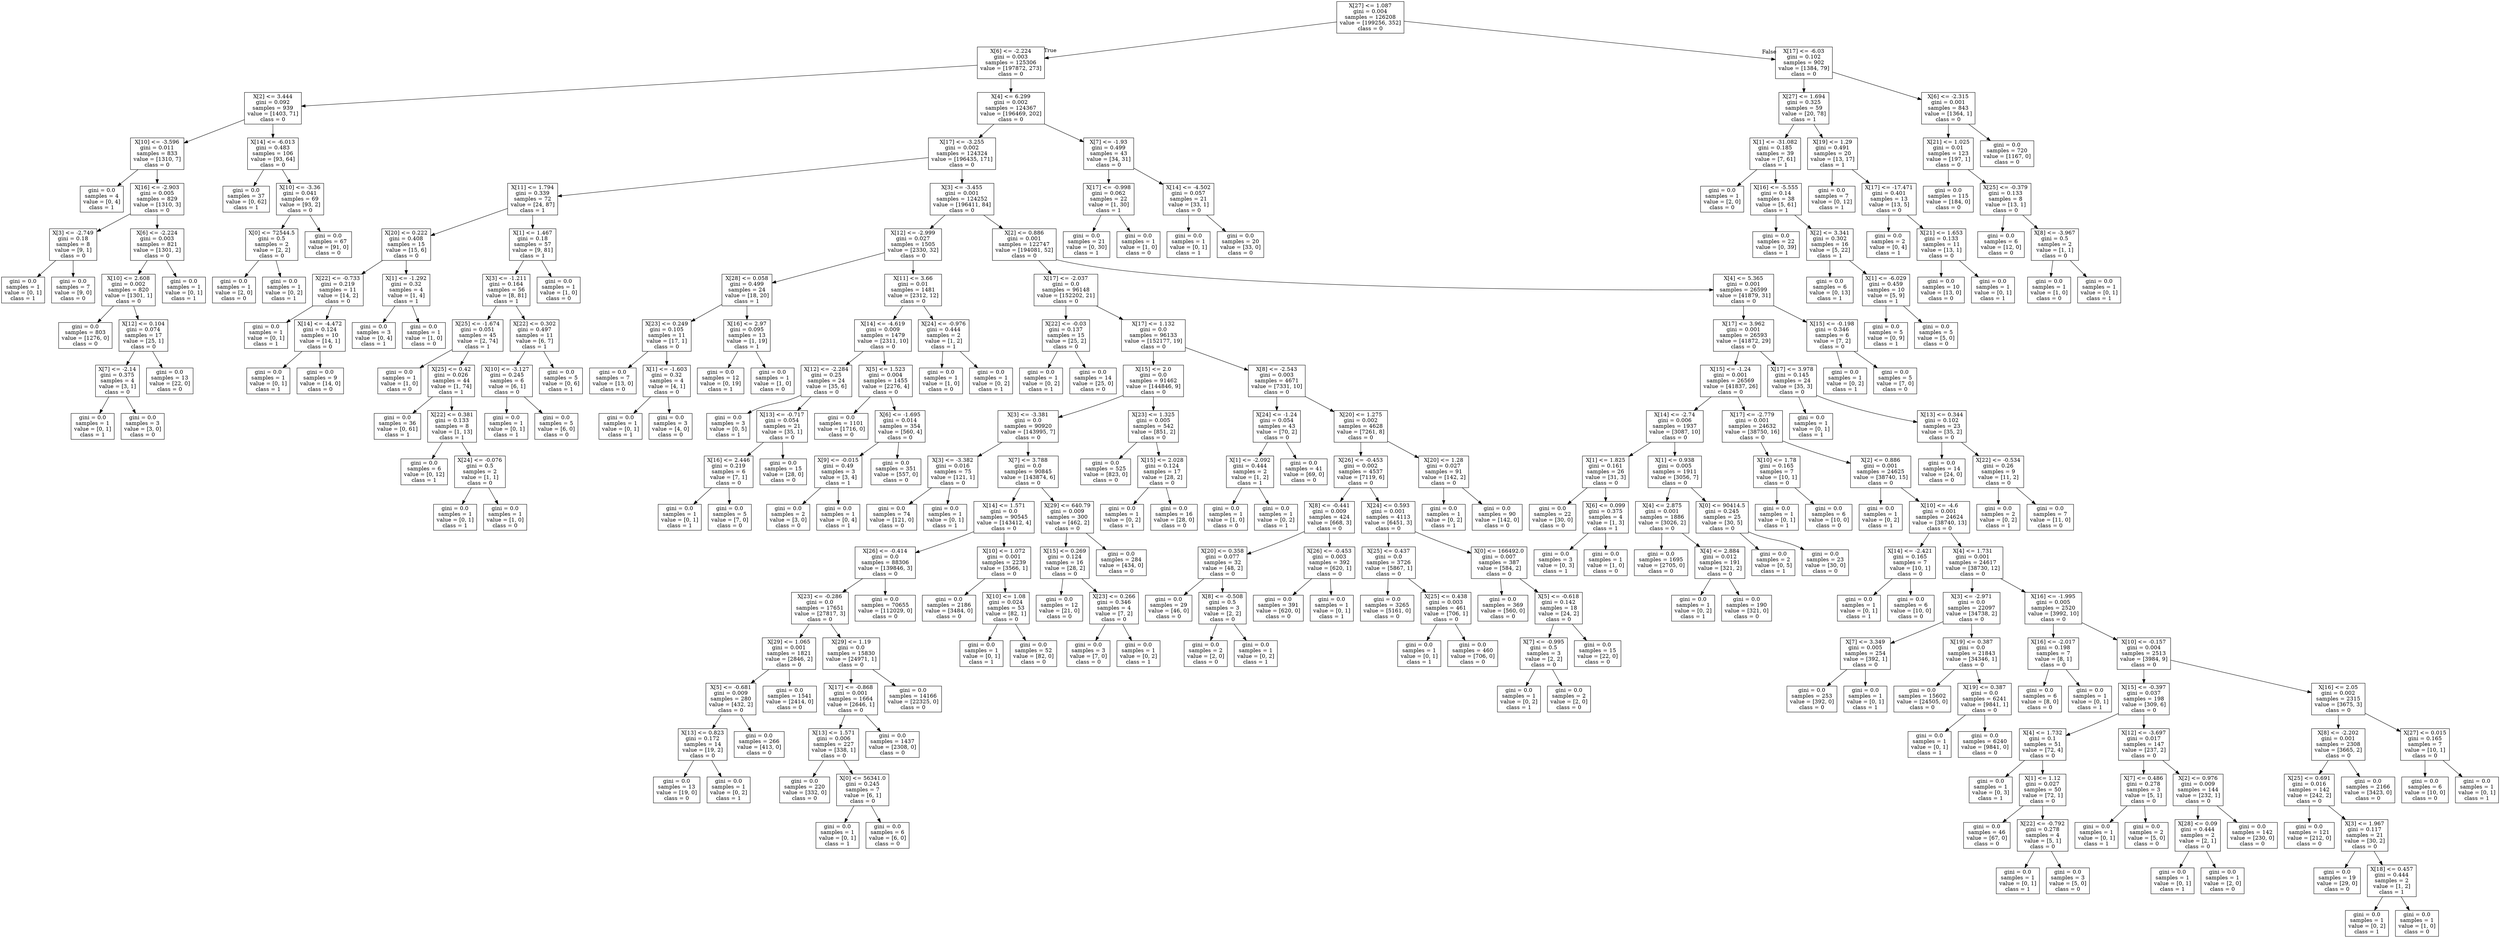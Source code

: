 digraph Tree {
node [shape=box] ;
0 [label="X[27] <= 1.087\ngini = 0.004\nsamples = 126208\nvalue = [199256, 352]\nclass = 0"] ;
1 [label="X[6] <= -2.224\ngini = 0.003\nsamples = 125306\nvalue = [197872, 273]\nclass = 0"] ;
0 -> 1 [labeldistance=2.5, labelangle=45, headlabel="True"] ;
2 [label="X[2] <= 3.444\ngini = 0.092\nsamples = 939\nvalue = [1403, 71]\nclass = 0"] ;
1 -> 2 ;
3 [label="X[10] <= -3.596\ngini = 0.011\nsamples = 833\nvalue = [1310, 7]\nclass = 0"] ;
2 -> 3 ;
4 [label="gini = 0.0\nsamples = 4\nvalue = [0, 4]\nclass = 1"] ;
3 -> 4 ;
5 [label="X[16] <= -2.903\ngini = 0.005\nsamples = 829\nvalue = [1310, 3]\nclass = 0"] ;
3 -> 5 ;
6 [label="X[3] <= -2.749\ngini = 0.18\nsamples = 8\nvalue = [9, 1]\nclass = 0"] ;
5 -> 6 ;
7 [label="gini = 0.0\nsamples = 1\nvalue = [0, 1]\nclass = 1"] ;
6 -> 7 ;
8 [label="gini = 0.0\nsamples = 7\nvalue = [9, 0]\nclass = 0"] ;
6 -> 8 ;
9 [label="X[6] <= -2.224\ngini = 0.003\nsamples = 821\nvalue = [1301, 2]\nclass = 0"] ;
5 -> 9 ;
10 [label="X[10] <= 2.608\ngini = 0.002\nsamples = 820\nvalue = [1301, 1]\nclass = 0"] ;
9 -> 10 ;
11 [label="gini = 0.0\nsamples = 803\nvalue = [1276, 0]\nclass = 0"] ;
10 -> 11 ;
12 [label="X[12] <= 0.104\ngini = 0.074\nsamples = 17\nvalue = [25, 1]\nclass = 0"] ;
10 -> 12 ;
13 [label="X[7] <= -2.14\ngini = 0.375\nsamples = 4\nvalue = [3, 1]\nclass = 0"] ;
12 -> 13 ;
14 [label="gini = 0.0\nsamples = 1\nvalue = [0, 1]\nclass = 1"] ;
13 -> 14 ;
15 [label="gini = 0.0\nsamples = 3\nvalue = [3, 0]\nclass = 0"] ;
13 -> 15 ;
16 [label="gini = 0.0\nsamples = 13\nvalue = [22, 0]\nclass = 0"] ;
12 -> 16 ;
17 [label="gini = 0.0\nsamples = 1\nvalue = [0, 1]\nclass = 1"] ;
9 -> 17 ;
18 [label="X[14] <= -6.013\ngini = 0.483\nsamples = 106\nvalue = [93, 64]\nclass = 0"] ;
2 -> 18 ;
19 [label="gini = 0.0\nsamples = 37\nvalue = [0, 62]\nclass = 1"] ;
18 -> 19 ;
20 [label="X[10] <= -3.36\ngini = 0.041\nsamples = 69\nvalue = [93, 2]\nclass = 0"] ;
18 -> 20 ;
21 [label="X[0] <= 72544.5\ngini = 0.5\nsamples = 2\nvalue = [2, 2]\nclass = 0"] ;
20 -> 21 ;
22 [label="gini = 0.0\nsamples = 1\nvalue = [2, 0]\nclass = 0"] ;
21 -> 22 ;
23 [label="gini = 0.0\nsamples = 1\nvalue = [0, 2]\nclass = 1"] ;
21 -> 23 ;
24 [label="gini = 0.0\nsamples = 67\nvalue = [91, 0]\nclass = 0"] ;
20 -> 24 ;
25 [label="X[4] <= 6.299\ngini = 0.002\nsamples = 124367\nvalue = [196469, 202]\nclass = 0"] ;
1 -> 25 ;
26 [label="X[17] <= -3.255\ngini = 0.002\nsamples = 124324\nvalue = [196435, 171]\nclass = 0"] ;
25 -> 26 ;
27 [label="X[11] <= 1.794\ngini = 0.339\nsamples = 72\nvalue = [24, 87]\nclass = 1"] ;
26 -> 27 ;
28 [label="X[20] <= 0.222\ngini = 0.408\nsamples = 15\nvalue = [15, 6]\nclass = 0"] ;
27 -> 28 ;
29 [label="X[22] <= -0.733\ngini = 0.219\nsamples = 11\nvalue = [14, 2]\nclass = 0"] ;
28 -> 29 ;
30 [label="gini = 0.0\nsamples = 1\nvalue = [0, 1]\nclass = 1"] ;
29 -> 30 ;
31 [label="X[14] <= -4.472\ngini = 0.124\nsamples = 10\nvalue = [14, 1]\nclass = 0"] ;
29 -> 31 ;
32 [label="gini = 0.0\nsamples = 1\nvalue = [0, 1]\nclass = 1"] ;
31 -> 32 ;
33 [label="gini = 0.0\nsamples = 9\nvalue = [14, 0]\nclass = 0"] ;
31 -> 33 ;
34 [label="X[1] <= -1.292\ngini = 0.32\nsamples = 4\nvalue = [1, 4]\nclass = 1"] ;
28 -> 34 ;
35 [label="gini = 0.0\nsamples = 3\nvalue = [0, 4]\nclass = 1"] ;
34 -> 35 ;
36 [label="gini = 0.0\nsamples = 1\nvalue = [1, 0]\nclass = 0"] ;
34 -> 36 ;
37 [label="X[1] <= 1.467\ngini = 0.18\nsamples = 57\nvalue = [9, 81]\nclass = 1"] ;
27 -> 37 ;
38 [label="X[3] <= -1.211\ngini = 0.164\nsamples = 56\nvalue = [8, 81]\nclass = 1"] ;
37 -> 38 ;
39 [label="X[25] <= -1.674\ngini = 0.051\nsamples = 45\nvalue = [2, 74]\nclass = 1"] ;
38 -> 39 ;
40 [label="gini = 0.0\nsamples = 1\nvalue = [1, 0]\nclass = 0"] ;
39 -> 40 ;
41 [label="X[25] <= 0.42\ngini = 0.026\nsamples = 44\nvalue = [1, 74]\nclass = 1"] ;
39 -> 41 ;
42 [label="gini = 0.0\nsamples = 36\nvalue = [0, 61]\nclass = 1"] ;
41 -> 42 ;
43 [label="X[22] <= 0.381\ngini = 0.133\nsamples = 8\nvalue = [1, 13]\nclass = 1"] ;
41 -> 43 ;
44 [label="gini = 0.0\nsamples = 6\nvalue = [0, 12]\nclass = 1"] ;
43 -> 44 ;
45 [label="X[24] <= -0.076\ngini = 0.5\nsamples = 2\nvalue = [1, 1]\nclass = 0"] ;
43 -> 45 ;
46 [label="gini = 0.0\nsamples = 1\nvalue = [0, 1]\nclass = 1"] ;
45 -> 46 ;
47 [label="gini = 0.0\nsamples = 1\nvalue = [1, 0]\nclass = 0"] ;
45 -> 47 ;
48 [label="X[22] <= 0.302\ngini = 0.497\nsamples = 11\nvalue = [6, 7]\nclass = 1"] ;
38 -> 48 ;
49 [label="X[10] <= -3.127\ngini = 0.245\nsamples = 6\nvalue = [6, 1]\nclass = 0"] ;
48 -> 49 ;
50 [label="gini = 0.0\nsamples = 1\nvalue = [0, 1]\nclass = 1"] ;
49 -> 50 ;
51 [label="gini = 0.0\nsamples = 5\nvalue = [6, 0]\nclass = 0"] ;
49 -> 51 ;
52 [label="gini = 0.0\nsamples = 5\nvalue = [0, 6]\nclass = 1"] ;
48 -> 52 ;
53 [label="gini = 0.0\nsamples = 1\nvalue = [1, 0]\nclass = 0"] ;
37 -> 53 ;
54 [label="X[3] <= -3.455\ngini = 0.001\nsamples = 124252\nvalue = [196411, 84]\nclass = 0"] ;
26 -> 54 ;
55 [label="X[12] <= -2.999\ngini = 0.027\nsamples = 1505\nvalue = [2330, 32]\nclass = 0"] ;
54 -> 55 ;
56 [label="X[28] <= 0.058\ngini = 0.499\nsamples = 24\nvalue = [18, 20]\nclass = 1"] ;
55 -> 56 ;
57 [label="X[23] <= 0.249\ngini = 0.105\nsamples = 11\nvalue = [17, 1]\nclass = 0"] ;
56 -> 57 ;
58 [label="gini = 0.0\nsamples = 7\nvalue = [13, 0]\nclass = 0"] ;
57 -> 58 ;
59 [label="X[1] <= -1.603\ngini = 0.32\nsamples = 4\nvalue = [4, 1]\nclass = 0"] ;
57 -> 59 ;
60 [label="gini = 0.0\nsamples = 1\nvalue = [0, 1]\nclass = 1"] ;
59 -> 60 ;
61 [label="gini = 0.0\nsamples = 3\nvalue = [4, 0]\nclass = 0"] ;
59 -> 61 ;
62 [label="X[16] <= 2.97\ngini = 0.095\nsamples = 13\nvalue = [1, 19]\nclass = 1"] ;
56 -> 62 ;
63 [label="gini = 0.0\nsamples = 12\nvalue = [0, 19]\nclass = 1"] ;
62 -> 63 ;
64 [label="gini = 0.0\nsamples = 1\nvalue = [1, 0]\nclass = 0"] ;
62 -> 64 ;
65 [label="X[11] <= 3.66\ngini = 0.01\nsamples = 1481\nvalue = [2312, 12]\nclass = 0"] ;
55 -> 65 ;
66 [label="X[14] <= -4.619\ngini = 0.009\nsamples = 1479\nvalue = [2311, 10]\nclass = 0"] ;
65 -> 66 ;
67 [label="X[12] <= -2.284\ngini = 0.25\nsamples = 24\nvalue = [35, 6]\nclass = 0"] ;
66 -> 67 ;
68 [label="gini = 0.0\nsamples = 3\nvalue = [0, 5]\nclass = 1"] ;
67 -> 68 ;
69 [label="X[13] <= -0.717\ngini = 0.054\nsamples = 21\nvalue = [35, 1]\nclass = 0"] ;
67 -> 69 ;
70 [label="X[16] <= 2.446\ngini = 0.219\nsamples = 6\nvalue = [7, 1]\nclass = 0"] ;
69 -> 70 ;
71 [label="gini = 0.0\nsamples = 1\nvalue = [0, 1]\nclass = 1"] ;
70 -> 71 ;
72 [label="gini = 0.0\nsamples = 5\nvalue = [7, 0]\nclass = 0"] ;
70 -> 72 ;
73 [label="gini = 0.0\nsamples = 15\nvalue = [28, 0]\nclass = 0"] ;
69 -> 73 ;
74 [label="X[5] <= 1.523\ngini = 0.004\nsamples = 1455\nvalue = [2276, 4]\nclass = 0"] ;
66 -> 74 ;
75 [label="gini = 0.0\nsamples = 1101\nvalue = [1716, 0]\nclass = 0"] ;
74 -> 75 ;
76 [label="X[6] <= -1.695\ngini = 0.014\nsamples = 354\nvalue = [560, 4]\nclass = 0"] ;
74 -> 76 ;
77 [label="X[9] <= -0.015\ngini = 0.49\nsamples = 3\nvalue = [3, 4]\nclass = 1"] ;
76 -> 77 ;
78 [label="gini = 0.0\nsamples = 2\nvalue = [3, 0]\nclass = 0"] ;
77 -> 78 ;
79 [label="gini = 0.0\nsamples = 1\nvalue = [0, 4]\nclass = 1"] ;
77 -> 79 ;
80 [label="gini = 0.0\nsamples = 351\nvalue = [557, 0]\nclass = 0"] ;
76 -> 80 ;
81 [label="X[24] <= -0.976\ngini = 0.444\nsamples = 2\nvalue = [1, 2]\nclass = 1"] ;
65 -> 81 ;
82 [label="gini = 0.0\nsamples = 1\nvalue = [1, 0]\nclass = 0"] ;
81 -> 82 ;
83 [label="gini = 0.0\nsamples = 1\nvalue = [0, 2]\nclass = 1"] ;
81 -> 83 ;
84 [label="X[2] <= 0.886\ngini = 0.001\nsamples = 122747\nvalue = [194081, 52]\nclass = 0"] ;
54 -> 84 ;
85 [label="X[17] <= -2.037\ngini = 0.0\nsamples = 96148\nvalue = [152202, 21]\nclass = 0"] ;
84 -> 85 ;
86 [label="X[22] <= -0.03\ngini = 0.137\nsamples = 15\nvalue = [25, 2]\nclass = 0"] ;
85 -> 86 ;
87 [label="gini = 0.0\nsamples = 1\nvalue = [0, 2]\nclass = 1"] ;
86 -> 87 ;
88 [label="gini = 0.0\nsamples = 14\nvalue = [25, 0]\nclass = 0"] ;
86 -> 88 ;
89 [label="X[17] <= 1.132\ngini = 0.0\nsamples = 96133\nvalue = [152177, 19]\nclass = 0"] ;
85 -> 89 ;
90 [label="X[15] <= 2.0\ngini = 0.0\nsamples = 91462\nvalue = [144846, 9]\nclass = 0"] ;
89 -> 90 ;
91 [label="X[3] <= -3.381\ngini = 0.0\nsamples = 90920\nvalue = [143995, 7]\nclass = 0"] ;
90 -> 91 ;
92 [label="X[3] <= -3.382\ngini = 0.016\nsamples = 75\nvalue = [121, 1]\nclass = 0"] ;
91 -> 92 ;
93 [label="gini = 0.0\nsamples = 74\nvalue = [121, 0]\nclass = 0"] ;
92 -> 93 ;
94 [label="gini = 0.0\nsamples = 1\nvalue = [0, 1]\nclass = 1"] ;
92 -> 94 ;
95 [label="X[7] <= 3.788\ngini = 0.0\nsamples = 90845\nvalue = [143874, 6]\nclass = 0"] ;
91 -> 95 ;
96 [label="X[14] <= 1.571\ngini = 0.0\nsamples = 90545\nvalue = [143412, 4]\nclass = 0"] ;
95 -> 96 ;
97 [label="X[26] <= -0.414\ngini = 0.0\nsamples = 88306\nvalue = [139846, 3]\nclass = 0"] ;
96 -> 97 ;
98 [label="X[23] <= -0.286\ngini = 0.0\nsamples = 17651\nvalue = [27817, 3]\nclass = 0"] ;
97 -> 98 ;
99 [label="X[29] <= 1.065\ngini = 0.001\nsamples = 1821\nvalue = [2846, 2]\nclass = 0"] ;
98 -> 99 ;
100 [label="X[5] <= -0.681\ngini = 0.009\nsamples = 280\nvalue = [432, 2]\nclass = 0"] ;
99 -> 100 ;
101 [label="X[13] <= 0.823\ngini = 0.172\nsamples = 14\nvalue = [19, 2]\nclass = 0"] ;
100 -> 101 ;
102 [label="gini = 0.0\nsamples = 13\nvalue = [19, 0]\nclass = 0"] ;
101 -> 102 ;
103 [label="gini = 0.0\nsamples = 1\nvalue = [0, 2]\nclass = 1"] ;
101 -> 103 ;
104 [label="gini = 0.0\nsamples = 266\nvalue = [413, 0]\nclass = 0"] ;
100 -> 104 ;
105 [label="gini = 0.0\nsamples = 1541\nvalue = [2414, 0]\nclass = 0"] ;
99 -> 105 ;
106 [label="X[29] <= 1.19\ngini = 0.0\nsamples = 15830\nvalue = [24971, 1]\nclass = 0"] ;
98 -> 106 ;
107 [label="X[17] <= -0.868\ngini = 0.001\nsamples = 1664\nvalue = [2646, 1]\nclass = 0"] ;
106 -> 107 ;
108 [label="X[13] <= 1.571\ngini = 0.006\nsamples = 227\nvalue = [338, 1]\nclass = 0"] ;
107 -> 108 ;
109 [label="gini = 0.0\nsamples = 220\nvalue = [332, 0]\nclass = 0"] ;
108 -> 109 ;
110 [label="X[0] <= 56341.0\ngini = 0.245\nsamples = 7\nvalue = [6, 1]\nclass = 0"] ;
108 -> 110 ;
111 [label="gini = 0.0\nsamples = 1\nvalue = [0, 1]\nclass = 1"] ;
110 -> 111 ;
112 [label="gini = 0.0\nsamples = 6\nvalue = [6, 0]\nclass = 0"] ;
110 -> 112 ;
113 [label="gini = 0.0\nsamples = 1437\nvalue = [2308, 0]\nclass = 0"] ;
107 -> 113 ;
114 [label="gini = 0.0\nsamples = 14166\nvalue = [22325, 0]\nclass = 0"] ;
106 -> 114 ;
115 [label="gini = 0.0\nsamples = 70655\nvalue = [112029, 0]\nclass = 0"] ;
97 -> 115 ;
116 [label="X[10] <= 1.072\ngini = 0.001\nsamples = 2239\nvalue = [3566, 1]\nclass = 0"] ;
96 -> 116 ;
117 [label="gini = 0.0\nsamples = 2186\nvalue = [3484, 0]\nclass = 0"] ;
116 -> 117 ;
118 [label="X[10] <= 1.08\ngini = 0.024\nsamples = 53\nvalue = [82, 1]\nclass = 0"] ;
116 -> 118 ;
119 [label="gini = 0.0\nsamples = 1\nvalue = [0, 1]\nclass = 1"] ;
118 -> 119 ;
120 [label="gini = 0.0\nsamples = 52\nvalue = [82, 0]\nclass = 0"] ;
118 -> 120 ;
121 [label="X[29] <= 640.79\ngini = 0.009\nsamples = 300\nvalue = [462, 2]\nclass = 0"] ;
95 -> 121 ;
122 [label="X[15] <= 0.269\ngini = 0.124\nsamples = 16\nvalue = [28, 2]\nclass = 0"] ;
121 -> 122 ;
123 [label="gini = 0.0\nsamples = 12\nvalue = [21, 0]\nclass = 0"] ;
122 -> 123 ;
124 [label="X[23] <= 0.266\ngini = 0.346\nsamples = 4\nvalue = [7, 2]\nclass = 0"] ;
122 -> 124 ;
125 [label="gini = 0.0\nsamples = 3\nvalue = [7, 0]\nclass = 0"] ;
124 -> 125 ;
126 [label="gini = 0.0\nsamples = 1\nvalue = [0, 2]\nclass = 1"] ;
124 -> 126 ;
127 [label="gini = 0.0\nsamples = 284\nvalue = [434, 0]\nclass = 0"] ;
121 -> 127 ;
128 [label="X[23] <= 1.325\ngini = 0.005\nsamples = 542\nvalue = [851, 2]\nclass = 0"] ;
90 -> 128 ;
129 [label="gini = 0.0\nsamples = 525\nvalue = [823, 0]\nclass = 0"] ;
128 -> 129 ;
130 [label="X[15] <= 2.028\ngini = 0.124\nsamples = 17\nvalue = [28, 2]\nclass = 0"] ;
128 -> 130 ;
131 [label="gini = 0.0\nsamples = 1\nvalue = [0, 2]\nclass = 1"] ;
130 -> 131 ;
132 [label="gini = 0.0\nsamples = 16\nvalue = [28, 0]\nclass = 0"] ;
130 -> 132 ;
133 [label="X[8] <= -2.543\ngini = 0.003\nsamples = 4671\nvalue = [7331, 10]\nclass = 0"] ;
89 -> 133 ;
134 [label="X[24] <= -1.24\ngini = 0.054\nsamples = 43\nvalue = [70, 2]\nclass = 0"] ;
133 -> 134 ;
135 [label="X[1] <= -2.092\ngini = 0.444\nsamples = 2\nvalue = [1, 2]\nclass = 1"] ;
134 -> 135 ;
136 [label="gini = 0.0\nsamples = 1\nvalue = [1, 0]\nclass = 0"] ;
135 -> 136 ;
137 [label="gini = 0.0\nsamples = 1\nvalue = [0, 2]\nclass = 1"] ;
135 -> 137 ;
138 [label="gini = 0.0\nsamples = 41\nvalue = [69, 0]\nclass = 0"] ;
134 -> 138 ;
139 [label="X[20] <= 1.275\ngini = 0.002\nsamples = 4628\nvalue = [7261, 8]\nclass = 0"] ;
133 -> 139 ;
140 [label="X[26] <= -0.453\ngini = 0.002\nsamples = 4537\nvalue = [7119, 6]\nclass = 0"] ;
139 -> 140 ;
141 [label="X[8] <= -0.441\ngini = 0.009\nsamples = 424\nvalue = [668, 3]\nclass = 0"] ;
140 -> 141 ;
142 [label="X[20] <= 0.358\ngini = 0.077\nsamples = 32\nvalue = [48, 2]\nclass = 0"] ;
141 -> 142 ;
143 [label="gini = 0.0\nsamples = 29\nvalue = [46, 0]\nclass = 0"] ;
142 -> 143 ;
144 [label="X[8] <= -0.508\ngini = 0.5\nsamples = 3\nvalue = [2, 2]\nclass = 0"] ;
142 -> 144 ;
145 [label="gini = 0.0\nsamples = 2\nvalue = [2, 0]\nclass = 0"] ;
144 -> 145 ;
146 [label="gini = 0.0\nsamples = 1\nvalue = [0, 2]\nclass = 1"] ;
144 -> 146 ;
147 [label="X[26] <= -0.453\ngini = 0.003\nsamples = 392\nvalue = [620, 1]\nclass = 0"] ;
141 -> 147 ;
148 [label="gini = 0.0\nsamples = 391\nvalue = [620, 0]\nclass = 0"] ;
147 -> 148 ;
149 [label="gini = 0.0\nsamples = 1\nvalue = [0, 1]\nclass = 1"] ;
147 -> 149 ;
150 [label="X[24] <= 0.593\ngini = 0.001\nsamples = 4113\nvalue = [6451, 3]\nclass = 0"] ;
140 -> 150 ;
151 [label="X[25] <= 0.437\ngini = 0.0\nsamples = 3726\nvalue = [5867, 1]\nclass = 0"] ;
150 -> 151 ;
152 [label="gini = 0.0\nsamples = 3265\nvalue = [5161, 0]\nclass = 0"] ;
151 -> 152 ;
153 [label="X[25] <= 0.438\ngini = 0.003\nsamples = 461\nvalue = [706, 1]\nclass = 0"] ;
151 -> 153 ;
154 [label="gini = 0.0\nsamples = 1\nvalue = [0, 1]\nclass = 1"] ;
153 -> 154 ;
155 [label="gini = 0.0\nsamples = 460\nvalue = [706, 0]\nclass = 0"] ;
153 -> 155 ;
156 [label="X[0] <= 166492.0\ngini = 0.007\nsamples = 387\nvalue = [584, 2]\nclass = 0"] ;
150 -> 156 ;
157 [label="gini = 0.0\nsamples = 369\nvalue = [560, 0]\nclass = 0"] ;
156 -> 157 ;
158 [label="X[5] <= -0.618\ngini = 0.142\nsamples = 18\nvalue = [24, 2]\nclass = 0"] ;
156 -> 158 ;
159 [label="X[7] <= -0.995\ngini = 0.5\nsamples = 3\nvalue = [2, 2]\nclass = 0"] ;
158 -> 159 ;
160 [label="gini = 0.0\nsamples = 1\nvalue = [0, 2]\nclass = 1"] ;
159 -> 160 ;
161 [label="gini = 0.0\nsamples = 2\nvalue = [2, 0]\nclass = 0"] ;
159 -> 161 ;
162 [label="gini = 0.0\nsamples = 15\nvalue = [22, 0]\nclass = 0"] ;
158 -> 162 ;
163 [label="X[20] <= 1.28\ngini = 0.027\nsamples = 91\nvalue = [142, 2]\nclass = 0"] ;
139 -> 163 ;
164 [label="gini = 0.0\nsamples = 1\nvalue = [0, 2]\nclass = 1"] ;
163 -> 164 ;
165 [label="gini = 0.0\nsamples = 90\nvalue = [142, 0]\nclass = 0"] ;
163 -> 165 ;
166 [label="X[4] <= 5.365\ngini = 0.001\nsamples = 26599\nvalue = [41879, 31]\nclass = 0"] ;
84 -> 166 ;
167 [label="X[17] <= 3.962\ngini = 0.001\nsamples = 26593\nvalue = [41872, 29]\nclass = 0"] ;
166 -> 167 ;
168 [label="X[15] <= -1.24\ngini = 0.001\nsamples = 26569\nvalue = [41837, 26]\nclass = 0"] ;
167 -> 168 ;
169 [label="X[14] <= -2.74\ngini = 0.006\nsamples = 1937\nvalue = [3087, 10]\nclass = 0"] ;
168 -> 169 ;
170 [label="X[1] <= 1.825\ngini = 0.161\nsamples = 26\nvalue = [31, 3]\nclass = 0"] ;
169 -> 170 ;
171 [label="gini = 0.0\nsamples = 22\nvalue = [30, 0]\nclass = 0"] ;
170 -> 171 ;
172 [label="X[6] <= 0.099\ngini = 0.375\nsamples = 4\nvalue = [1, 3]\nclass = 1"] ;
170 -> 172 ;
173 [label="gini = 0.0\nsamples = 3\nvalue = [0, 3]\nclass = 1"] ;
172 -> 173 ;
174 [label="gini = 0.0\nsamples = 1\nvalue = [1, 0]\nclass = 0"] ;
172 -> 174 ;
175 [label="X[1] <= 0.938\ngini = 0.005\nsamples = 1911\nvalue = [3056, 7]\nclass = 0"] ;
169 -> 175 ;
176 [label="X[4] <= 2.875\ngini = 0.001\nsamples = 1886\nvalue = [3026, 2]\nclass = 0"] ;
175 -> 176 ;
177 [label="gini = 0.0\nsamples = 1695\nvalue = [2705, 0]\nclass = 0"] ;
176 -> 177 ;
178 [label="X[4] <= 2.884\ngini = 0.012\nsamples = 191\nvalue = [321, 2]\nclass = 0"] ;
176 -> 178 ;
179 [label="gini = 0.0\nsamples = 1\nvalue = [0, 2]\nclass = 1"] ;
178 -> 179 ;
180 [label="gini = 0.0\nsamples = 190\nvalue = [321, 0]\nclass = 0"] ;
178 -> 180 ;
181 [label="X[0] <= 90414.5\ngini = 0.245\nsamples = 25\nvalue = [30, 5]\nclass = 0"] ;
175 -> 181 ;
182 [label="gini = 0.0\nsamples = 2\nvalue = [0, 5]\nclass = 1"] ;
181 -> 182 ;
183 [label="gini = 0.0\nsamples = 23\nvalue = [30, 0]\nclass = 0"] ;
181 -> 183 ;
184 [label="X[17] <= -2.779\ngini = 0.001\nsamples = 24632\nvalue = [38750, 16]\nclass = 0"] ;
168 -> 184 ;
185 [label="X[10] <= 1.78\ngini = 0.165\nsamples = 7\nvalue = [10, 1]\nclass = 0"] ;
184 -> 185 ;
186 [label="gini = 0.0\nsamples = 1\nvalue = [0, 1]\nclass = 1"] ;
185 -> 186 ;
187 [label="gini = 0.0\nsamples = 6\nvalue = [10, 0]\nclass = 0"] ;
185 -> 187 ;
188 [label="X[2] <= 0.886\ngini = 0.001\nsamples = 24625\nvalue = [38740, 15]\nclass = 0"] ;
184 -> 188 ;
189 [label="gini = 0.0\nsamples = 1\nvalue = [0, 2]\nclass = 1"] ;
188 -> 189 ;
190 [label="X[10] <= -4.6\ngini = 0.001\nsamples = 24624\nvalue = [38740, 13]\nclass = 0"] ;
188 -> 190 ;
191 [label="X[14] <= -2.421\ngini = 0.165\nsamples = 7\nvalue = [10, 1]\nclass = 0"] ;
190 -> 191 ;
192 [label="gini = 0.0\nsamples = 1\nvalue = [0, 1]\nclass = 1"] ;
191 -> 192 ;
193 [label="gini = 0.0\nsamples = 6\nvalue = [10, 0]\nclass = 0"] ;
191 -> 193 ;
194 [label="X[4] <= 1.731\ngini = 0.001\nsamples = 24617\nvalue = [38730, 12]\nclass = 0"] ;
190 -> 194 ;
195 [label="X[3] <= -2.971\ngini = 0.0\nsamples = 22097\nvalue = [34738, 2]\nclass = 0"] ;
194 -> 195 ;
196 [label="X[7] <= 3.349\ngini = 0.005\nsamples = 254\nvalue = [392, 1]\nclass = 0"] ;
195 -> 196 ;
197 [label="gini = 0.0\nsamples = 253\nvalue = [392, 0]\nclass = 0"] ;
196 -> 197 ;
198 [label="gini = 0.0\nsamples = 1\nvalue = [0, 1]\nclass = 1"] ;
196 -> 198 ;
199 [label="X[19] <= 0.387\ngini = 0.0\nsamples = 21843\nvalue = [34346, 1]\nclass = 0"] ;
195 -> 199 ;
200 [label="gini = 0.0\nsamples = 15602\nvalue = [24505, 0]\nclass = 0"] ;
199 -> 200 ;
201 [label="X[19] <= 0.387\ngini = 0.0\nsamples = 6241\nvalue = [9841, 1]\nclass = 0"] ;
199 -> 201 ;
202 [label="gini = 0.0\nsamples = 1\nvalue = [0, 1]\nclass = 1"] ;
201 -> 202 ;
203 [label="gini = 0.0\nsamples = 6240\nvalue = [9841, 0]\nclass = 0"] ;
201 -> 203 ;
204 [label="X[16] <= -1.995\ngini = 0.005\nsamples = 2520\nvalue = [3992, 10]\nclass = 0"] ;
194 -> 204 ;
205 [label="X[16] <= -2.017\ngini = 0.198\nsamples = 7\nvalue = [8, 1]\nclass = 0"] ;
204 -> 205 ;
206 [label="gini = 0.0\nsamples = 6\nvalue = [8, 0]\nclass = 0"] ;
205 -> 206 ;
207 [label="gini = 0.0\nsamples = 1\nvalue = [0, 1]\nclass = 1"] ;
205 -> 207 ;
208 [label="X[10] <= -0.157\ngini = 0.004\nsamples = 2513\nvalue = [3984, 9]\nclass = 0"] ;
204 -> 208 ;
209 [label="X[15] <= -0.397\ngini = 0.037\nsamples = 198\nvalue = [309, 6]\nclass = 0"] ;
208 -> 209 ;
210 [label="X[4] <= 1.732\ngini = 0.1\nsamples = 51\nvalue = [72, 4]\nclass = 0"] ;
209 -> 210 ;
211 [label="gini = 0.0\nsamples = 1\nvalue = [0, 3]\nclass = 1"] ;
210 -> 211 ;
212 [label="X[1] <= 1.12\ngini = 0.027\nsamples = 50\nvalue = [72, 1]\nclass = 0"] ;
210 -> 212 ;
213 [label="gini = 0.0\nsamples = 46\nvalue = [67, 0]\nclass = 0"] ;
212 -> 213 ;
214 [label="X[22] <= -0.792\ngini = 0.278\nsamples = 4\nvalue = [5, 1]\nclass = 0"] ;
212 -> 214 ;
215 [label="gini = 0.0\nsamples = 1\nvalue = [0, 1]\nclass = 1"] ;
214 -> 215 ;
216 [label="gini = 0.0\nsamples = 3\nvalue = [5, 0]\nclass = 0"] ;
214 -> 216 ;
217 [label="X[12] <= -3.697\ngini = 0.017\nsamples = 147\nvalue = [237, 2]\nclass = 0"] ;
209 -> 217 ;
218 [label="X[7] <= 0.486\ngini = 0.278\nsamples = 3\nvalue = [5, 1]\nclass = 0"] ;
217 -> 218 ;
219 [label="gini = 0.0\nsamples = 1\nvalue = [0, 1]\nclass = 1"] ;
218 -> 219 ;
220 [label="gini = 0.0\nsamples = 2\nvalue = [5, 0]\nclass = 0"] ;
218 -> 220 ;
221 [label="X[2] <= 0.976\ngini = 0.009\nsamples = 144\nvalue = [232, 1]\nclass = 0"] ;
217 -> 221 ;
222 [label="X[28] <= 0.09\ngini = 0.444\nsamples = 2\nvalue = [2, 1]\nclass = 0"] ;
221 -> 222 ;
223 [label="gini = 0.0\nsamples = 1\nvalue = [0, 1]\nclass = 1"] ;
222 -> 223 ;
224 [label="gini = 0.0\nsamples = 1\nvalue = [2, 0]\nclass = 0"] ;
222 -> 224 ;
225 [label="gini = 0.0\nsamples = 142\nvalue = [230, 0]\nclass = 0"] ;
221 -> 225 ;
226 [label="X[16] <= 2.05\ngini = 0.002\nsamples = 2315\nvalue = [3675, 3]\nclass = 0"] ;
208 -> 226 ;
227 [label="X[8] <= -2.202\ngini = 0.001\nsamples = 2308\nvalue = [3665, 2]\nclass = 0"] ;
226 -> 227 ;
228 [label="X[25] <= 0.691\ngini = 0.016\nsamples = 142\nvalue = [242, 2]\nclass = 0"] ;
227 -> 228 ;
229 [label="gini = 0.0\nsamples = 121\nvalue = [212, 0]\nclass = 0"] ;
228 -> 229 ;
230 [label="X[3] <= 1.967\ngini = 0.117\nsamples = 21\nvalue = [30, 2]\nclass = 0"] ;
228 -> 230 ;
231 [label="gini = 0.0\nsamples = 19\nvalue = [29, 0]\nclass = 0"] ;
230 -> 231 ;
232 [label="X[18] <= 0.457\ngini = 0.444\nsamples = 2\nvalue = [1, 2]\nclass = 1"] ;
230 -> 232 ;
233 [label="gini = 0.0\nsamples = 1\nvalue = [0, 2]\nclass = 1"] ;
232 -> 233 ;
234 [label="gini = 0.0\nsamples = 1\nvalue = [1, 0]\nclass = 0"] ;
232 -> 234 ;
235 [label="gini = 0.0\nsamples = 2166\nvalue = [3423, 0]\nclass = 0"] ;
227 -> 235 ;
236 [label="X[27] <= 0.015\ngini = 0.165\nsamples = 7\nvalue = [10, 1]\nclass = 0"] ;
226 -> 236 ;
237 [label="gini = 0.0\nsamples = 6\nvalue = [10, 0]\nclass = 0"] ;
236 -> 237 ;
238 [label="gini = 0.0\nsamples = 1\nvalue = [0, 1]\nclass = 1"] ;
236 -> 238 ;
239 [label="X[17] <= 3.978\ngini = 0.145\nsamples = 24\nvalue = [35, 3]\nclass = 0"] ;
167 -> 239 ;
240 [label="gini = 0.0\nsamples = 1\nvalue = [0, 1]\nclass = 1"] ;
239 -> 240 ;
241 [label="X[13] <= 0.344\ngini = 0.102\nsamples = 23\nvalue = [35, 2]\nclass = 0"] ;
239 -> 241 ;
242 [label="gini = 0.0\nsamples = 14\nvalue = [24, 0]\nclass = 0"] ;
241 -> 242 ;
243 [label="X[22] <= -0.534\ngini = 0.26\nsamples = 9\nvalue = [11, 2]\nclass = 0"] ;
241 -> 243 ;
244 [label="gini = 0.0\nsamples = 2\nvalue = [0, 2]\nclass = 1"] ;
243 -> 244 ;
245 [label="gini = 0.0\nsamples = 7\nvalue = [11, 0]\nclass = 0"] ;
243 -> 245 ;
246 [label="X[15] <= -0.198\ngini = 0.346\nsamples = 6\nvalue = [7, 2]\nclass = 0"] ;
166 -> 246 ;
247 [label="gini = 0.0\nsamples = 1\nvalue = [0, 2]\nclass = 1"] ;
246 -> 247 ;
248 [label="gini = 0.0\nsamples = 5\nvalue = [7, 0]\nclass = 0"] ;
246 -> 248 ;
249 [label="X[7] <= -1.93\ngini = 0.499\nsamples = 43\nvalue = [34, 31]\nclass = 0"] ;
25 -> 249 ;
250 [label="X[17] <= -0.998\ngini = 0.062\nsamples = 22\nvalue = [1, 30]\nclass = 1"] ;
249 -> 250 ;
251 [label="gini = 0.0\nsamples = 21\nvalue = [0, 30]\nclass = 1"] ;
250 -> 251 ;
252 [label="gini = 0.0\nsamples = 1\nvalue = [1, 0]\nclass = 0"] ;
250 -> 252 ;
253 [label="X[14] <= -4.502\ngini = 0.057\nsamples = 21\nvalue = [33, 1]\nclass = 0"] ;
249 -> 253 ;
254 [label="gini = 0.0\nsamples = 1\nvalue = [0, 1]\nclass = 1"] ;
253 -> 254 ;
255 [label="gini = 0.0\nsamples = 20\nvalue = [33, 0]\nclass = 0"] ;
253 -> 255 ;
256 [label="X[17] <= -6.03\ngini = 0.102\nsamples = 902\nvalue = [1384, 79]\nclass = 0"] ;
0 -> 256 [labeldistance=2.5, labelangle=-45, headlabel="False"] ;
257 [label="X[27] <= 1.694\ngini = 0.325\nsamples = 59\nvalue = [20, 78]\nclass = 1"] ;
256 -> 257 ;
258 [label="X[1] <= -31.082\ngini = 0.185\nsamples = 39\nvalue = [7, 61]\nclass = 1"] ;
257 -> 258 ;
259 [label="gini = 0.0\nsamples = 1\nvalue = [2, 0]\nclass = 0"] ;
258 -> 259 ;
260 [label="X[16] <= -5.555\ngini = 0.14\nsamples = 38\nvalue = [5, 61]\nclass = 1"] ;
258 -> 260 ;
261 [label="gini = 0.0\nsamples = 22\nvalue = [0, 39]\nclass = 1"] ;
260 -> 261 ;
262 [label="X[2] <= 3.341\ngini = 0.302\nsamples = 16\nvalue = [5, 22]\nclass = 1"] ;
260 -> 262 ;
263 [label="gini = 0.0\nsamples = 6\nvalue = [0, 13]\nclass = 1"] ;
262 -> 263 ;
264 [label="X[1] <= -6.029\ngini = 0.459\nsamples = 10\nvalue = [5, 9]\nclass = 1"] ;
262 -> 264 ;
265 [label="gini = 0.0\nsamples = 5\nvalue = [0, 9]\nclass = 1"] ;
264 -> 265 ;
266 [label="gini = 0.0\nsamples = 5\nvalue = [5, 0]\nclass = 0"] ;
264 -> 266 ;
267 [label="X[19] <= 1.29\ngini = 0.491\nsamples = 20\nvalue = [13, 17]\nclass = 1"] ;
257 -> 267 ;
268 [label="gini = 0.0\nsamples = 7\nvalue = [0, 12]\nclass = 1"] ;
267 -> 268 ;
269 [label="X[17] <= -17.471\ngini = 0.401\nsamples = 13\nvalue = [13, 5]\nclass = 0"] ;
267 -> 269 ;
270 [label="gini = 0.0\nsamples = 2\nvalue = [0, 4]\nclass = 1"] ;
269 -> 270 ;
271 [label="X[21] <= 1.653\ngini = 0.133\nsamples = 11\nvalue = [13, 1]\nclass = 0"] ;
269 -> 271 ;
272 [label="gini = 0.0\nsamples = 10\nvalue = [13, 0]\nclass = 0"] ;
271 -> 272 ;
273 [label="gini = 0.0\nsamples = 1\nvalue = [0, 1]\nclass = 1"] ;
271 -> 273 ;
274 [label="X[6] <= -2.315\ngini = 0.001\nsamples = 843\nvalue = [1364, 1]\nclass = 0"] ;
256 -> 274 ;
275 [label="X[21] <= 1.025\ngini = 0.01\nsamples = 123\nvalue = [197, 1]\nclass = 0"] ;
274 -> 275 ;
276 [label="gini = 0.0\nsamples = 115\nvalue = [184, 0]\nclass = 0"] ;
275 -> 276 ;
277 [label="X[25] <= -0.379\ngini = 0.133\nsamples = 8\nvalue = [13, 1]\nclass = 0"] ;
275 -> 277 ;
278 [label="gini = 0.0\nsamples = 6\nvalue = [12, 0]\nclass = 0"] ;
277 -> 278 ;
279 [label="X[8] <= -3.967\ngini = 0.5\nsamples = 2\nvalue = [1, 1]\nclass = 0"] ;
277 -> 279 ;
280 [label="gini = 0.0\nsamples = 1\nvalue = [1, 0]\nclass = 0"] ;
279 -> 280 ;
281 [label="gini = 0.0\nsamples = 1\nvalue = [0, 1]\nclass = 1"] ;
279 -> 281 ;
282 [label="gini = 0.0\nsamples = 720\nvalue = [1167, 0]\nclass = 0"] ;
274 -> 282 ;
}